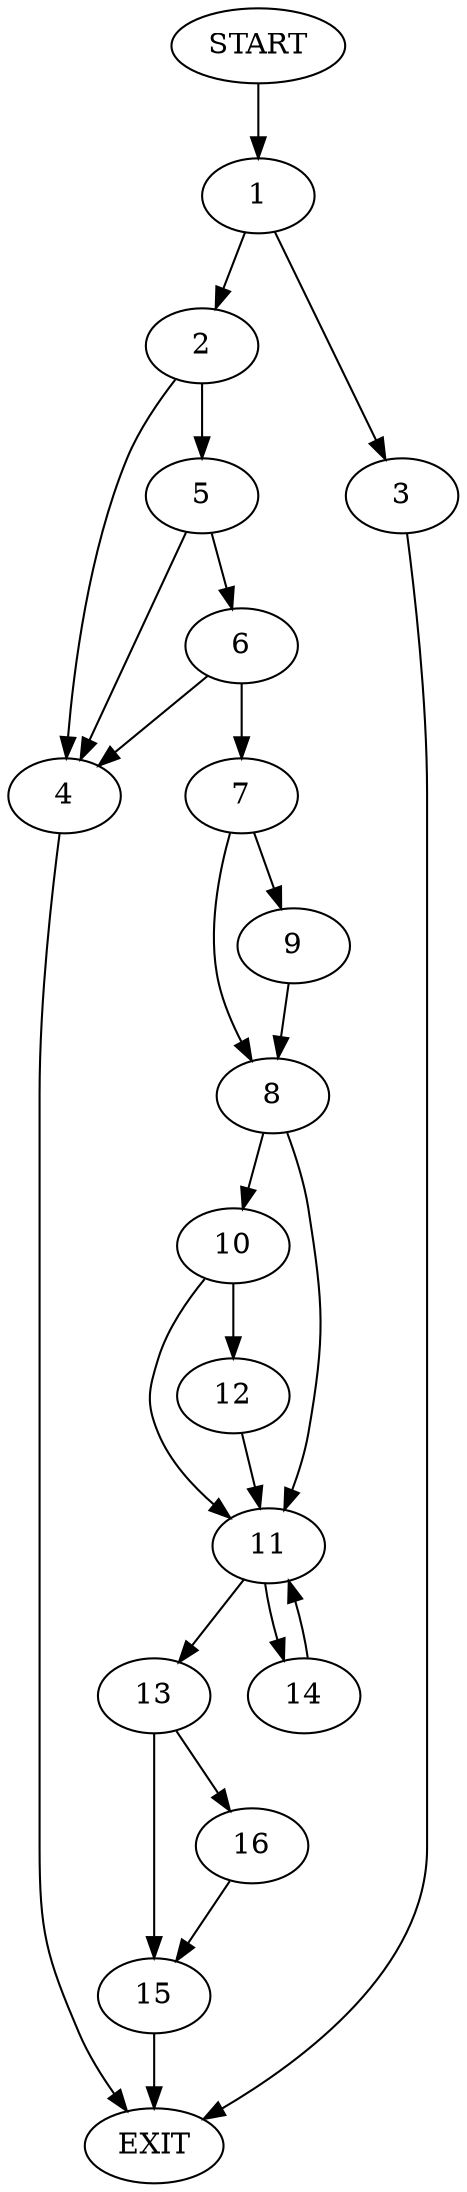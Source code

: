 digraph {
0 [label="START"]
17 [label="EXIT"]
0 -> 1
1 -> 2
1 -> 3
2 -> 4
2 -> 5
3 -> 17
5 -> 4
5 -> 6
4 -> 17
6 -> 7
6 -> 4
7 -> 8
7 -> 9
8 -> 10
8 -> 11
9 -> 8
10 -> 11
10 -> 12
11 -> 13
11 -> 14
12 -> 11
13 -> 15
13 -> 16
14 -> 11
16 -> 15
15 -> 17
}
